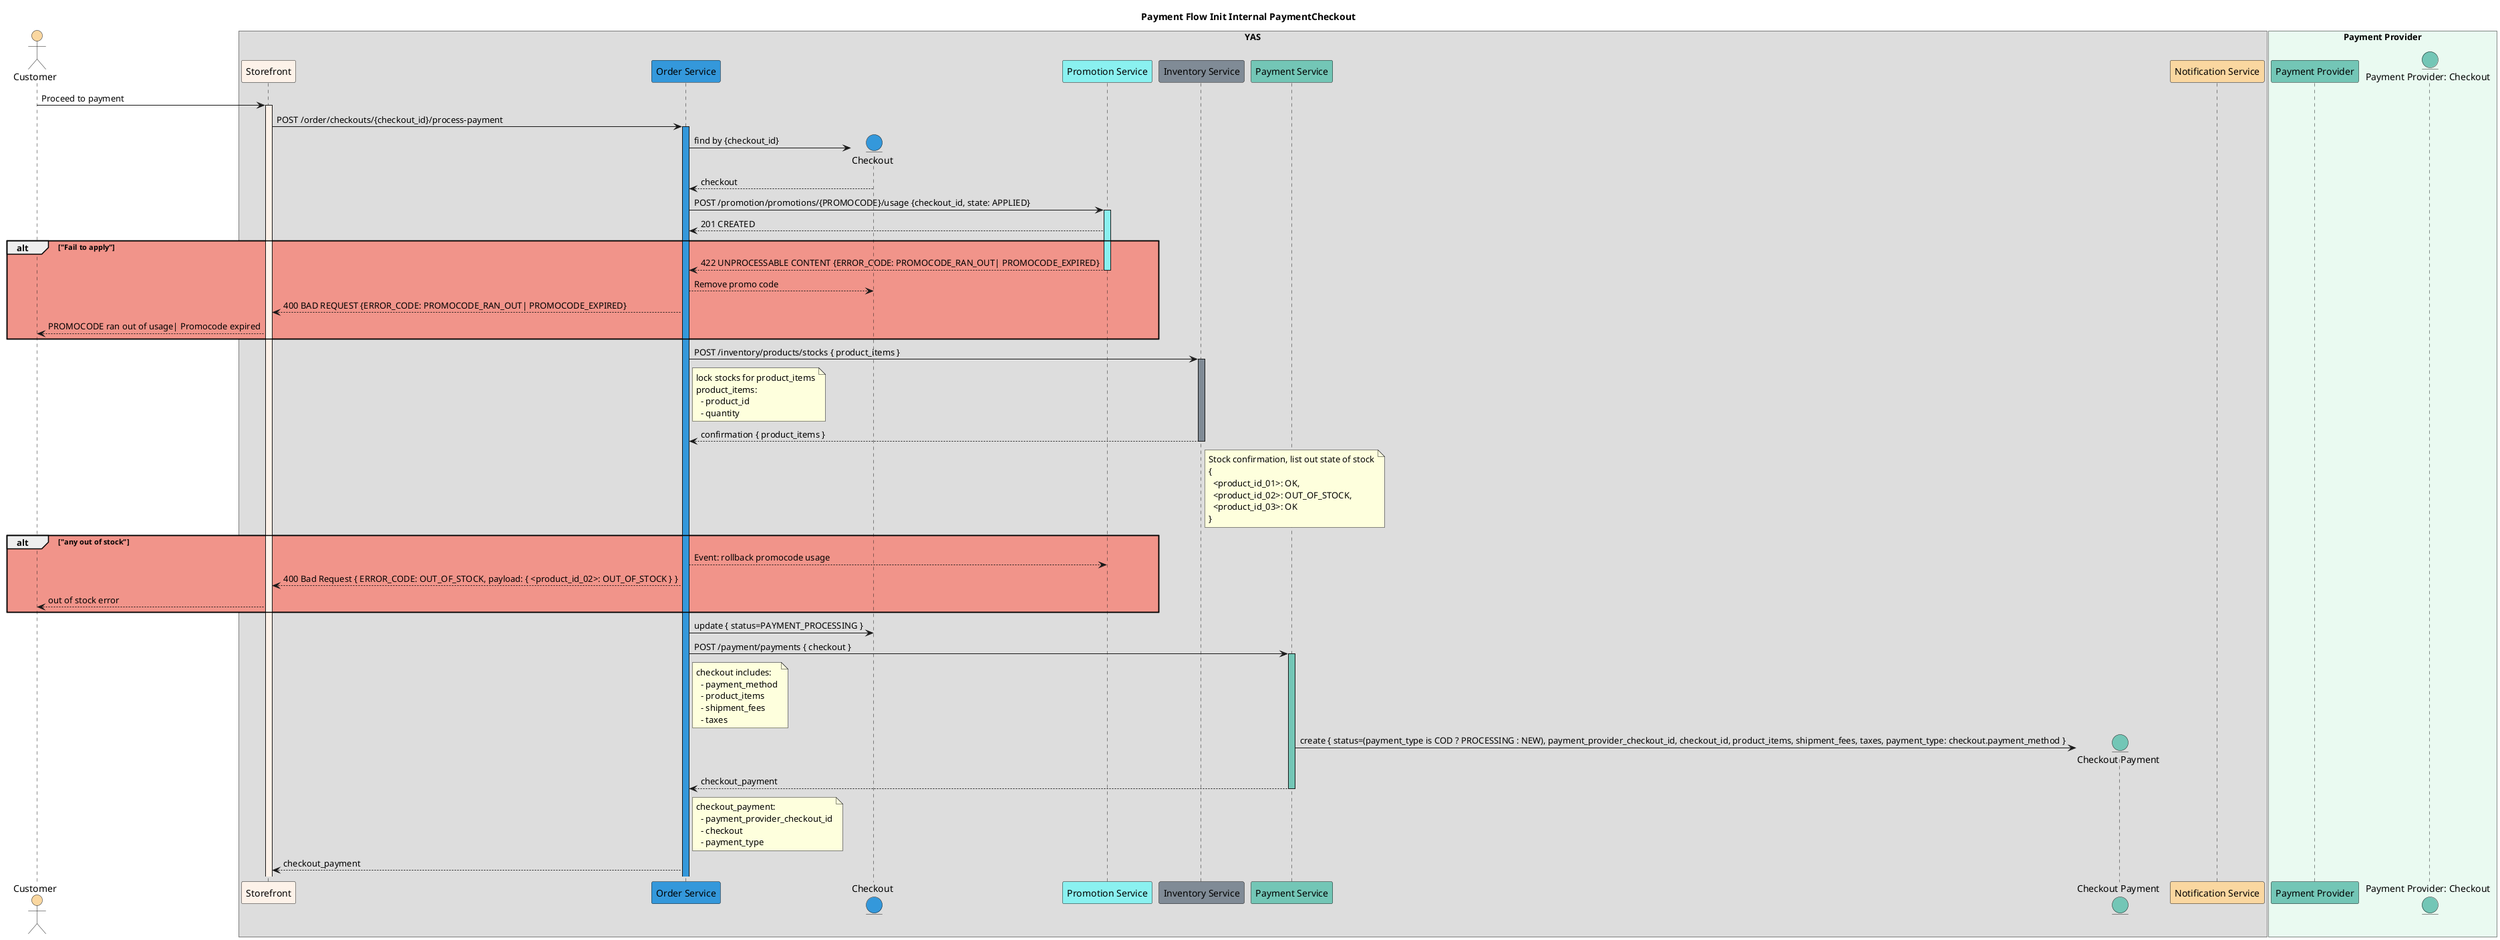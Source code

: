 @startuml Payment Flow Sub 1

title Payment Flow Init Internal PaymentCheckout 

actor Customer as customer #fad7a0

box YAS
    participant "Storefront" as storefront #fdf2e9        
    participant "Order Service" as order_service #3498db    
    entity "Checkout" as checkout #3498db
    participant "Promotion Service" as promotion_service #8af1f0
    participant "Inventory Service" as inventory_service #808b96
    participant "Payment Service" as payment_service #73c6b6
    entity "Checkout Payment" as checkout_payment #73c6b6
    participant "Notification Service" as notification_service #fad7a0
end box 

box "Payment Provider" #eafaf1
    participant "Payment Provider" as payment_provider #73c6b6
    entity "Payment Provider: Checkout" as payment_provider_checkout #73c6b6
end box

customer -> storefront: Proceed to payment
activate storefront #fdf2e9   
  storefront -> order_service: POST /order/checkouts/{checkout_id}/process-payment
  activate order_service #3498db
    order_service -> checkout **: find by {checkout_id}
    order_service <-- checkout: checkout
    order_service -> promotion_service: POST /promotion/promotions/{PROMOCODE}/usage {checkout_id, state: APPLIED}
    activate promotion_service #8af1f0
    promotion_service --> order_service: 201 CREATED 
    alt #f1948a "Fail to apply"
    promotion_service --> order_service: 422 UNPROCESSABLE CONTENT {ERROR_CODE: PROMOCODE_RAN_OUT| PROMOCODE_EXPIRED}
    deactivate promotion_service
    order_service --> checkout: Remove promo code
    order_service --> storefront: 400 BAD REQUEST {ERROR_CODE: PROMOCODE_RAN_OUT| PROMOCODE_EXPIRED}
    storefront --> customer:  PROMOCODE ran out of usage| Promocode expired
    end
    order_service -> inventory_service: POST /inventory/products/stocks { product_items }
    note right of order_service
      lock stocks for product_items
      product_items:
        - product_id
        - quantity
    end note
    activate inventory_service #808b96
      inventory_service --> order_service: confirmation { product_items }
      note right of inventory_service
        Stock confirmation, list out state of stock
        {
          <product_id_01>: OK,
          <product_id_02>: OUT_OF_STOCK,
          <product_id_03>: OK
        }
      end note
    deactivate inventory_service
    alt #f1948a "any out of stock"
      order_service --> promotion_service: Event: rollback promocode usage
      order_service --> storefront: 400 Bad Request { ERROR_CODE: OUT_OF_STOCK, payload: { <product_id_02>: OUT_OF_STOCK } }
      storefront --> customer: out of stock error
    end
    order_service -> checkout: update { status=PAYMENT_PROCESSING }
    order_service -> payment_service: POST /payment/payments { checkout }
    note right of order_service
      checkout includes:
        - payment_method
        - product_items
        - shipment_fees
        - taxes
    end note 
    activate payment_service #73c6b6 
      payment_service -> checkout_payment **: create { status=(payment_type is COD ? PROCESSING : NEW), payment_provider_checkout_id, checkout_id, product_items, shipment_fees, taxes, payment_type: checkout.payment_method }
      order_service <-- payment_service: checkout_payment
      note right of order_service
        checkout_payment:
          - payment_provider_checkout_id
          - checkout
          - payment_type
      end note
    deactivate payment_service
    storefront <-- order_service: checkout_payment
@enduml